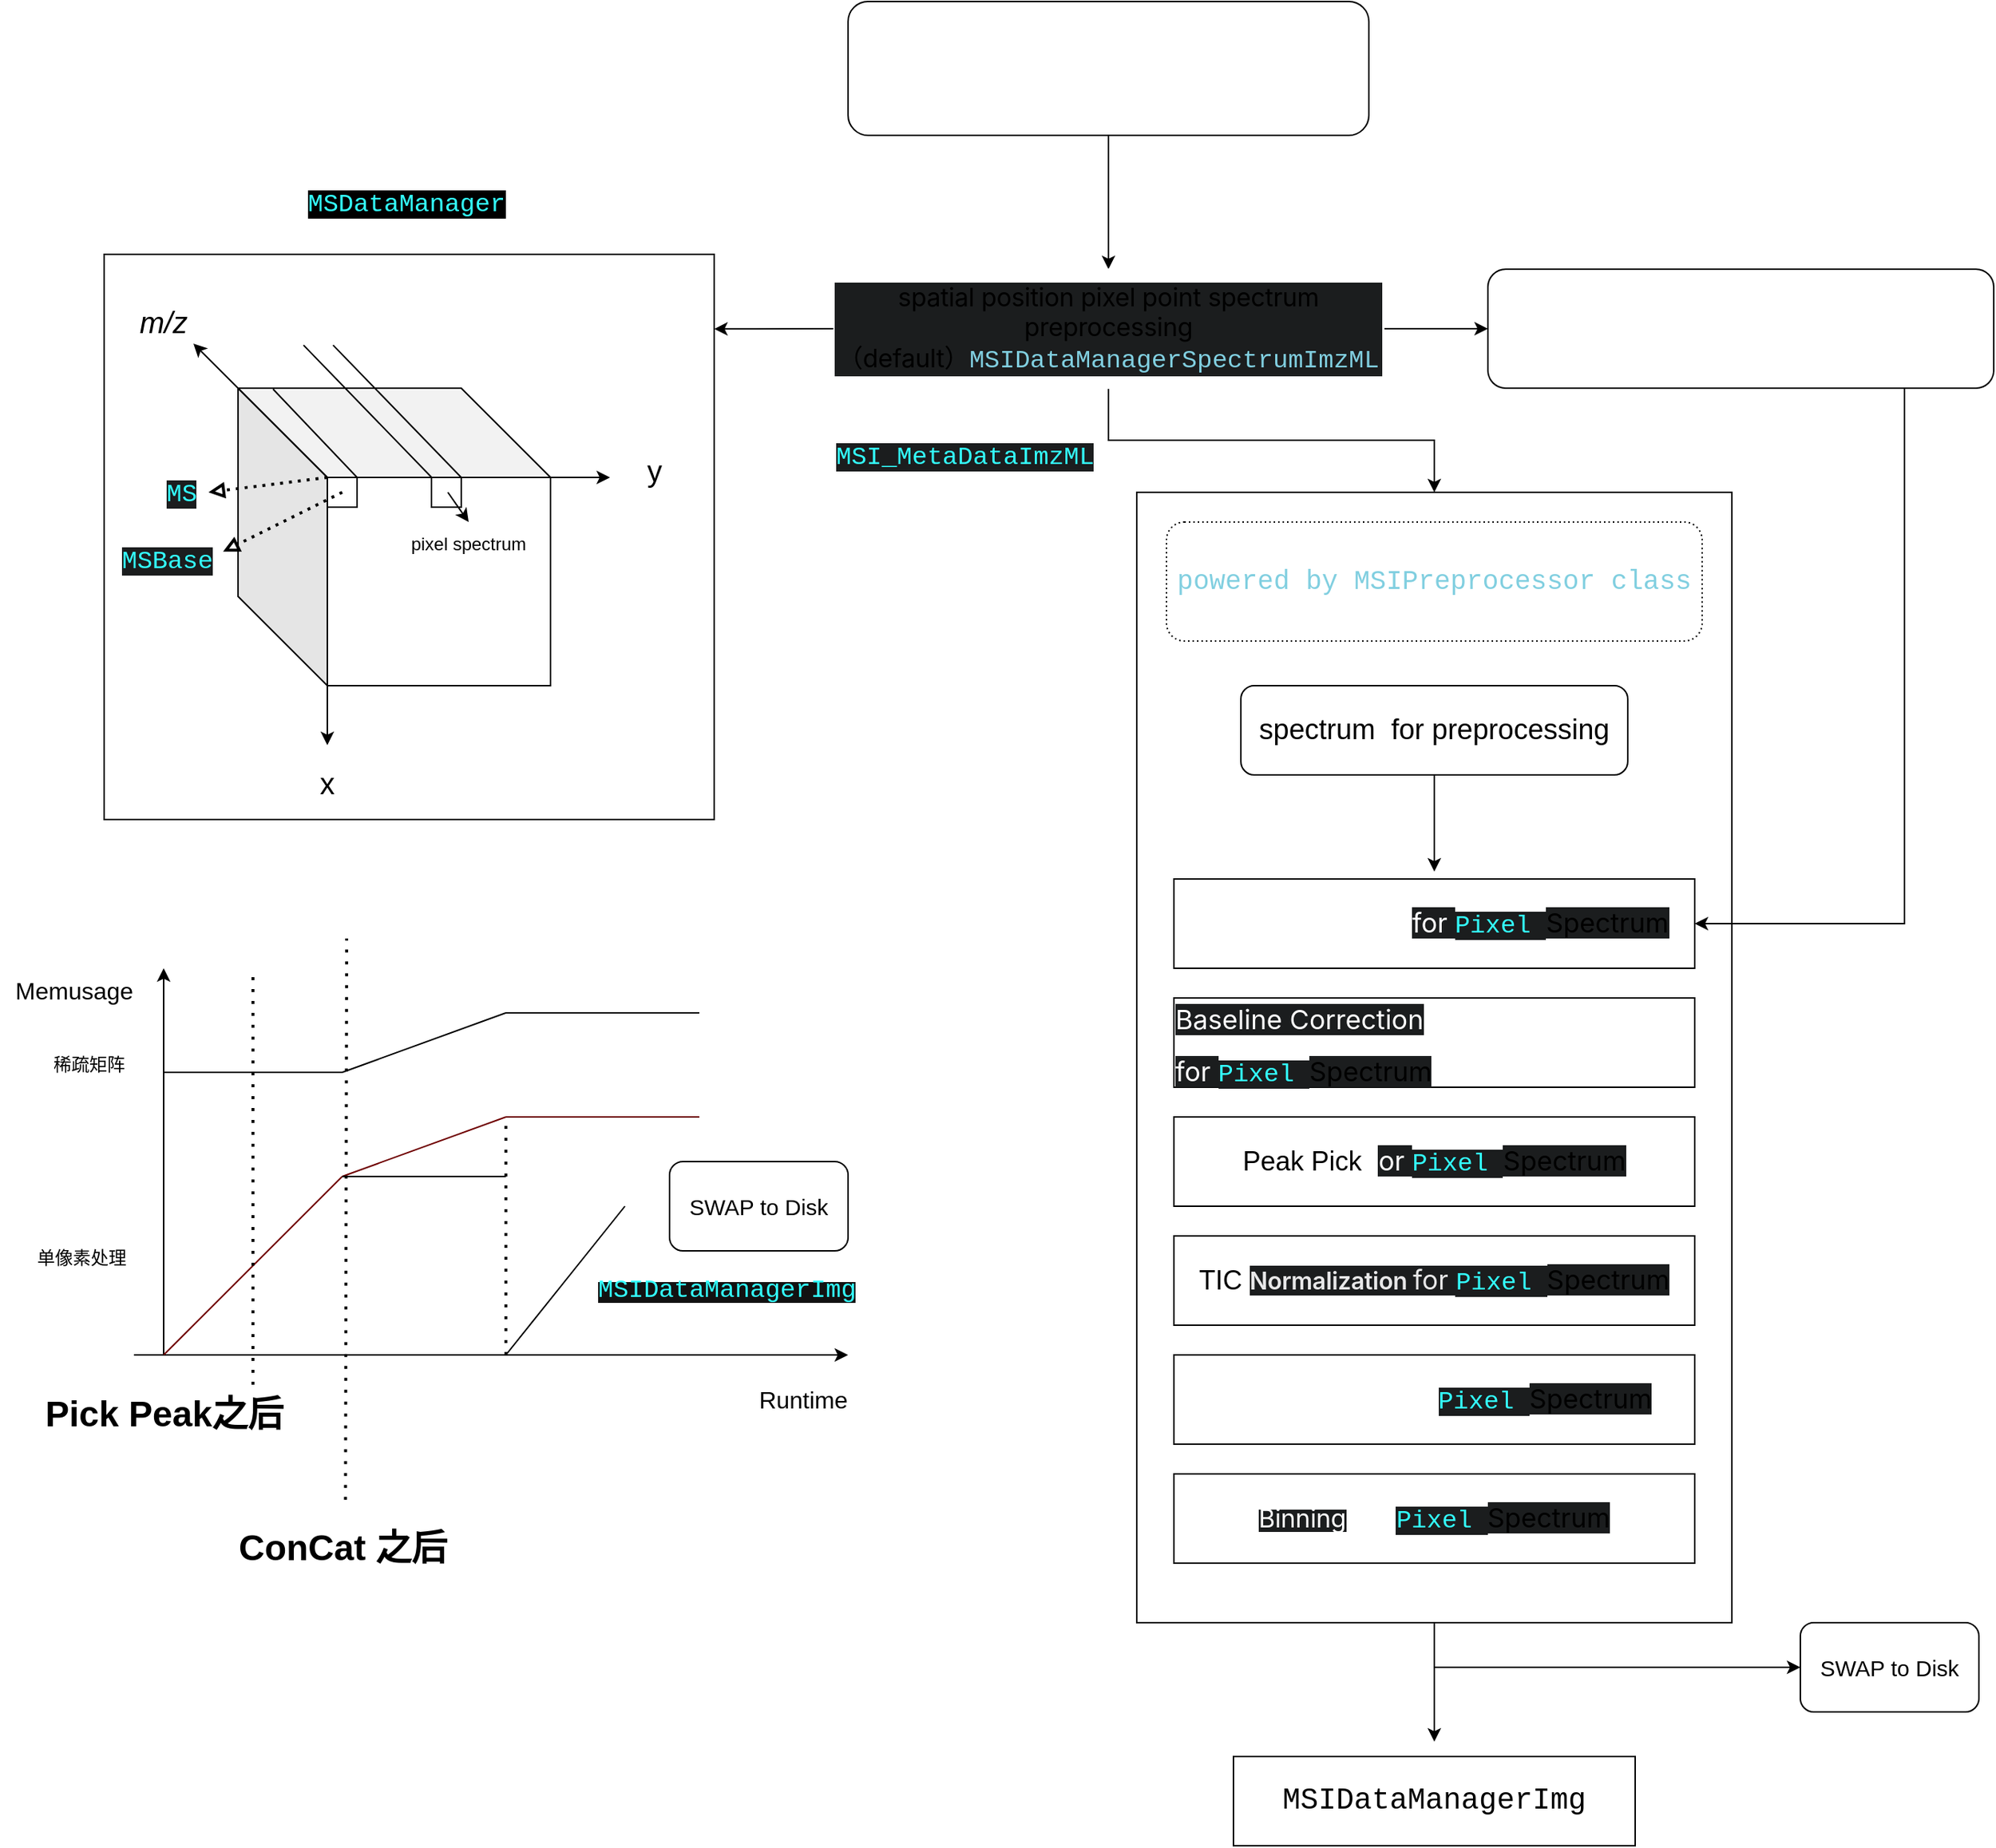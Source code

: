 <mxfile version="28.2.8">
  <diagram name="第 1 页" id="sHIrvJQtrSsZzQWtLTj0">
    <mxGraphModel dx="3508" dy="2211" grid="1" gridSize="10" guides="1" tooltips="1" connect="1" arrows="1" fold="1" page="1" pageScale="1" pageWidth="827" pageHeight="1169" math="0" shadow="0">
      <root>
        <mxCell id="0" />
        <mxCell id="1" parent="0" />
        <mxCell id="HIDx_R4YOLAw4UCby0sK-55" value="" style="rounded=0;whiteSpace=wrap;html=1;" parent="1" vertex="1">
          <mxGeometry x="-1490" y="-960" width="410" height="380" as="geometry" />
        </mxCell>
        <mxCell id="HIDx_R4YOLAw4UCby0sK-22" value="" style="rounded=0;whiteSpace=wrap;html=1;" parent="1" vertex="1">
          <mxGeometry x="-796" y="-800" width="400" height="760" as="geometry" />
        </mxCell>
        <mxCell id="HIDx_R4YOLAw4UCby0sK-14" style="edgeStyle=orthogonalEdgeStyle;rounded=0;orthogonalLoop=1;jettySize=auto;html=1;entryX=0.5;entryY=0;entryDx=0;entryDy=0;exitX=0.5;exitY=1;exitDx=0;exitDy=0;" parent="1" source="eExAzTgGcfr9S0N1mQj2-2" edge="1">
          <mxGeometry relative="1" as="geometry">
            <mxPoint x="-720" y="-1000" as="sourcePoint" />
            <mxPoint x="-815" y="-950" as="targetPoint" />
          </mxGeometry>
        </mxCell>
        <mxCell id="eExAzTgGcfr9S0N1mQj2-2" value="&lt;font style=&quot;&quot;&gt;&lt;span style=&quot;color: light-dark(rgb(255, 255, 255), rgb(255, 255, 255)); font-size: 21px;&quot;&gt;pyimzML load data as&lt;font&gt;&amp;nbsp;&lt;/font&gt;&lt;/span&gt;&lt;span style=&quot;font-family: SFMono-Regular, Menlo, Monaco, Consolas, &amp;quot;Liberation Mono&amp;quot;, &amp;quot;Courier New&amp;quot;, Courier, monospace; text-align: start; background-color: transparent;&quot;&gt;&lt;font style=&quot;font-size: 18px; color: light-dark(rgb(255, 255, 255), rgb(255, 255, 255));&quot;&gt;Parser&lt;/font&gt;&lt;/span&gt;&lt;/font&gt;" style="rounded=1;whiteSpace=wrap;html=1;" parent="1" vertex="1">
          <mxGeometry x="-990" y="-1130" width="350" height="90" as="geometry" />
        </mxCell>
        <mxCell id="HIDx_R4YOLAw4UCby0sK-37" style="edgeStyle=orthogonalEdgeStyle;rounded=0;orthogonalLoop=1;jettySize=auto;html=1;exitX=0.5;exitY=1;exitDx=0;exitDy=0;entryX=0.5;entryY=0;entryDx=0;entryDy=0;" parent="1" source="PtB1DnkLLqIJXw9j-3oQ-1" target="HIDx_R4YOLAw4UCby0sK-22" edge="1">
          <mxGeometry relative="1" as="geometry" />
        </mxCell>
        <mxCell id="HIDx_R4YOLAw4UCby0sK-40" style="edgeStyle=none;rounded=0;orthogonalLoop=1;jettySize=auto;html=1;exitX=1;exitY=0.5;exitDx=0;exitDy=0;entryX=0;entryY=0.5;entryDx=0;entryDy=0;" parent="1" source="PtB1DnkLLqIJXw9j-3oQ-1" target="PtB1DnkLLqIJXw9j-3oQ-2" edge="1">
          <mxGeometry relative="1" as="geometry" />
        </mxCell>
        <mxCell id="PtB1DnkLLqIJXw9j-3oQ-1" value="&lt;span style=&quot;&quot;&gt;&lt;span style=&quot;font-family: -apple-system, &amp;quot;system-ui&amp;quot;, &amp;quot;Segoe UI&amp;quot;, &amp;quot;PingFang SC&amp;quot;, Roboto, Ubuntu, &amp;quot;Helvetica Neue&amp;quot;, Helvetica, Arial, &amp;quot;Hiragino Sans GB&amp;quot;, &amp;quot;Microsoft YaHei UI&amp;quot;, &amp;quot;Microsoft YaHei&amp;quot;, &amp;quot;Source Han Sans CN&amp;quot;, sans-serif; letter-spacing: -0.16px; text-align: start;&quot;&gt;&lt;font style=&quot;font-size: 17px;&quot;&gt;spatial position pixel point spectrum preprocessing&lt;/font&gt;&lt;/span&gt;&lt;/span&gt;&lt;div&gt;&lt;font style=&quot;font-size: 17px;&quot;&gt;&lt;span style=&quot;&quot;&gt;&lt;span style=&quot;font-family: -apple-system, &amp;quot;system-ui&amp;quot;, &amp;quot;Segoe UI&amp;quot;, &amp;quot;PingFang SC&amp;quot;, Roboto, Ubuntu, &amp;quot;Helvetica Neue&amp;quot;, Helvetica, Arial, &amp;quot;Hiragino Sans GB&amp;quot;, &amp;quot;Microsoft YaHei UI&amp;quot;, &amp;quot;Microsoft YaHei&amp;quot;, &amp;quot;Source Han Sans CN&amp;quot;, sans-serif; letter-spacing: -0.16px; text-align: start;&quot;&gt;（default）&lt;/span&gt;&lt;/span&gt;&lt;span style=&quot;font-family: &amp;quot;JetBrains Mono&amp;quot;, Menlo, Monaco, &amp;quot;Courier New&amp;quot;, monospace; white-space: pre; background-color: light-dark(rgb(27, 29, 30), rgb(0, 0, 0));&quot;&gt;&lt;font style=&quot;color: light-dark(rgb(129, 207, 224), rgb(51, 255, 255));&quot;&gt;MSIDataManagerSpectrumImzML&lt;/font&gt;&lt;/span&gt;&lt;/font&gt;&lt;/div&gt;" style="rounded=1;whiteSpace=wrap;html=1;strokeColor=light-dark(#FFFFFF,#FFFFFF);labelBackgroundColor=light-dark(#1B1D1E,#000000);fontColor=light-dark(#000000,#FFFFFF);" parent="1" vertex="1">
          <mxGeometry x="-1000" y="-950" width="370" height="80" as="geometry" />
        </mxCell>
        <mxCell id="HIDx_R4YOLAw4UCby0sK-39" style="edgeStyle=orthogonalEdgeStyle;rounded=0;orthogonalLoop=1;jettySize=auto;html=1;exitX=0.5;exitY=1;exitDx=0;exitDy=0;entryX=1;entryY=0.5;entryDx=0;entryDy=0;" parent="1" source="PtB1DnkLLqIJXw9j-3oQ-2" target="HIDx_R4YOLAw4UCby0sK-26" edge="1">
          <mxGeometry relative="1" as="geometry">
            <mxPoint x="-280" y="-730.0" as="targetPoint" />
            <Array as="points">
              <mxPoint x="-280" y="-870" />
              <mxPoint x="-280" y="-510" />
            </Array>
          </mxGeometry>
        </mxCell>
        <mxCell id="PtB1DnkLLqIJXw9j-3oQ-2" value="&lt;span style=&quot;font-family: -apple-system, &amp;quot;system-ui&amp;quot;, &amp;quot;Segoe UI&amp;quot;, &amp;quot;PingFang SC&amp;quot;, Roboto, Ubuntu, &amp;quot;Helvetica Neue&amp;quot;, Helvetica, Arial, &amp;quot;Hiragino Sans GB&amp;quot;, &amp;quot;Microsoft YaHei UI&amp;quot;, &amp;quot;Microsoft YaHei&amp;quot;, &amp;quot;Source Han Sans CN&amp;quot;, sans-serif; letter-spacing: -0.16px; text-align: start;&quot;&gt;&lt;font style=&quot;font-size: 18px;&quot;&gt;user self-combination preprocessing API&lt;/font&gt;&lt;/span&gt;" style="rounded=1;whiteSpace=wrap;html=1;labelBackgroundColor=default;fontColor=light-dark(#FFFFFF,#FFFFFF);" parent="1" vertex="1">
          <mxGeometry x="-560" y="-950" width="340" height="80" as="geometry" />
        </mxCell>
        <mxCell id="PtB1DnkLLqIJXw9j-3oQ-3" value="&lt;div style=&quot;font-family: &amp;quot;JetBrains Mono&amp;quot;, Menlo, Monaco, &amp;quot;Courier New&amp;quot;, monospace; line-height: 22px; white-space: pre;&quot;&gt;&lt;font style=&quot;font-size: 18px; color: light-dark(rgb(129, 207, 224), rgb(255, 255, 255));&quot;&gt;powered by &lt;/font&gt;&lt;font style=&quot;font-size: 18px; color: light-dark(rgb(129, 207, 224), rgb(51, 255, 255));&quot;&gt;MSIPreprocessor&lt;/font&gt;&lt;font style=&quot;font-size: 18px; color: light-dark(rgb(129, 207, 224), rgb(255, 255, 255));&quot;&gt; class&lt;/font&gt;&lt;/div&gt;" style="rounded=1;whiteSpace=wrap;html=1;fillColor=none;dashed=1;dashPattern=1 2;" parent="1" vertex="1">
          <mxGeometry x="-776" y="-780" width="360" height="80" as="geometry" />
        </mxCell>
        <mxCell id="HIDx_R4YOLAw4UCby0sK-19" style="edgeStyle=orthogonalEdgeStyle;rounded=0;orthogonalLoop=1;jettySize=auto;html=1;exitX=0.5;exitY=1;exitDx=0;exitDy=0;entryX=0.5;entryY=0;entryDx=0;entryDy=0;" parent="1" source="HIDx_R4YOLAw4UCby0sK-15" edge="1">
          <mxGeometry relative="1" as="geometry">
            <mxPoint x="-596" y="-545" as="targetPoint" />
          </mxGeometry>
        </mxCell>
        <mxCell id="HIDx_R4YOLAw4UCby0sK-15" value="&lt;font style=&quot;font-size: 19px;&quot;&gt;spectrum&amp;nbsp; for preprocessing&lt;/font&gt;" style="rounded=1;whiteSpace=wrap;html=1;" parent="1" vertex="1">
          <mxGeometry x="-726" y="-670" width="260" height="60" as="geometry" />
        </mxCell>
        <mxCell id="HIDx_R4YOLAw4UCby0sK-25" value="&lt;font style=&quot;font-size: 18px;&quot;&gt;Peak Pick&amp;nbsp;&lt;/font&gt;&lt;span style=&quot;font-family: -apple-system, &amp;quot;system-ui&amp;quot;, &amp;quot;Segoe UI&amp;quot;, &amp;quot;Noto Sans&amp;quot;, Helvetica, Arial, sans-serif, &amp;quot;Apple Color Emoji&amp;quot;, &amp;quot;Segoe UI Emoji&amp;quot;; font-size: 18px; text-align: start;&quot;&gt;&lt;font style=&quot;&quot;&gt;&lt;font style=&quot;color: light-dark(rgb(255, 255, 255), rgb(255, 255, 255));&quot;&gt;f&lt;/font&gt;&lt;span style=&quot;background-color: light-dark(rgb(27, 29, 30), rgb(0, 0, 0));&quot;&gt;&lt;font style=&quot;color: light-dark(rgb(255, 255, 255), rgb(255, 255, 255));&quot;&gt;or&amp;nbsp;&lt;/font&gt;&lt;/span&gt;&lt;/font&gt;&lt;/span&gt;&lt;span style=&quot;font-family: &amp;quot;JetBrains Mono&amp;quot;, Menlo, Monaco, &amp;quot;Courier New&amp;quot;, monospace; font-size: 17px; white-space: pre; background-color: light-dark(rgb(27, 29, 30), rgb(0, 0, 0)); color: rgb(51, 255, 255);&quot;&gt;&lt;font style=&quot;color: light-dark(rgb(51, 255, 255), rgb(51, 255, 255));&quot;&gt;Pixel&lt;/font&gt;&lt;/span&gt;&lt;span style=&quot;color: rgb(51, 255, 255); font-family: &amp;quot;JetBrains Mono&amp;quot;, Menlo, Monaco, &amp;quot;Courier New&amp;quot;, monospace; font-size: 17px; white-space: pre; background-color: light-dark(rgb(27, 29, 30), rgb(0, 0, 0));&quot;&gt; &lt;/span&gt;&lt;span style=&quot;color: light-dark(rgb(0, 0, 0), rgb(51, 255, 255)); background-color: light-dark(rgb(27, 29, 30), rgb(0, 0, 0)); font-size: 18px; font-family: -apple-system, &amp;quot;system-ui&amp;quot;, &amp;quot;Segoe UI&amp;quot;, &amp;quot;Noto Sans&amp;quot;, Helvetica, Arial, sans-serif, &amp;quot;Apple Color Emoji&amp;quot;, &amp;quot;Segoe UI Emoji&amp;quot;; text-align: start;&quot;&gt;Spectrum&lt;/span&gt;" style="rounded=0;whiteSpace=wrap;html=1;" parent="1" vertex="1">
          <mxGeometry x="-771" y="-380" width="350" height="60" as="geometry" />
        </mxCell>
        <mxCell id="HIDx_R4YOLAw4UCby0sK-26" value="&lt;a style=&quot;scrollbar-color: rgb(69, 74, 77) rgb(32, 35, 36); box-sizing: border-box; background-color: rgba(24, 26, 27, 0); text-decoration-line: none; font-family: -apple-system, &amp;quot;system-ui&amp;quot;, &amp;quot;Segoe UI&amp;quot;, &amp;quot;Noto Sans&amp;quot;, Helvetica, Arial, sans-serif, &amp;quot;Apple Color Emoji&amp;quot;, &amp;quot;Segoe UI Emoji&amp;quot;; text-align: start;&quot; href=&quot;https://github.com/NeoNexusX/MassFlow/issues/6&quot; class=&quot;IssuePullRequestTitle-module__ListItemTitle_1--FWLq8&quot; data-testid=&quot;issue-pr-title-link&quot; data-hovercard-url=&quot;/NeoNexusX/MassFlow/issues/6/hovercard&quot; tabindex=&quot;-1&quot; aria-keyshortcuts=&quot;Alt+ArrowUp&quot;&gt;&lt;font style=&quot;color: light-dark(rgb(255, 255, 255), rgb(255, 255, 255)); font-size: 18px;&quot;&gt;Noise Reduction&lt;/font&gt;&lt;/a&gt;&amp;nbsp;&lt;span style=&quot;color: light-dark(rgb(255, 255, 255), rgb(255, 255, 255)); background-color: light-dark(rgb(27, 29, 30), rgb(0, 0, 0)); font-size: 18px; font-family: -apple-system, &amp;quot;system-ui&amp;quot;, &amp;quot;Segoe UI&amp;quot;, &amp;quot;Noto Sans&amp;quot;, Helvetica, Arial, sans-serif, &amp;quot;Apple Color Emoji&amp;quot;, &amp;quot;Segoe UI Emoji&amp;quot;; text-align: start;&quot;&gt;for&amp;nbsp;&lt;/span&gt;&lt;font style=&quot;&quot;&gt;&lt;span style=&quot;font-family: &amp;quot;JetBrains Mono&amp;quot;, Menlo, Monaco, &amp;quot;Courier New&amp;quot;, monospace; font-size: 17px; white-space: pre; background-color: light-dark(rgb(27, 29, 30), rgb(0, 0, 0)); color: rgb(51, 255, 255);&quot;&gt;&lt;font style=&quot;color: light-dark(rgb(51, 255, 255), rgb(51, 255, 255));&quot;&gt;Pixel&lt;/font&gt;&lt;/span&gt;&lt;span style=&quot;color: rgb(51, 255, 255); font-family: &amp;quot;JetBrains Mono&amp;quot;, Menlo, Monaco, &amp;quot;Courier New&amp;quot;, monospace; font-size: 17px; white-space: pre; background-color: light-dark(rgb(27, 29, 30), rgb(0, 0, 0));&quot;&gt; &lt;/span&gt;&lt;span style=&quot;color: light-dark(rgb(0, 0, 0), rgb(51, 255, 255)); background-color: light-dark(rgb(27, 29, 30), rgb(0, 0, 0)); font-size: 18px; font-family: -apple-system, &amp;quot;system-ui&amp;quot;, &amp;quot;Segoe UI&amp;quot;, &amp;quot;Noto Sans&amp;quot;, Helvetica, Arial, sans-serif, &amp;quot;Apple Color Emoji&amp;quot;, &amp;quot;Segoe UI Emoji&amp;quot;; text-align: start;&quot;&gt;Spectrum&lt;/span&gt;&lt;/font&gt;" style="rounded=0;whiteSpace=wrap;html=1;" parent="1" vertex="1">
          <mxGeometry x="-771" y="-540" width="350" height="60" as="geometry" />
        </mxCell>
        <mxCell id="HIDx_R4YOLAw4UCby0sK-27" value="&lt;h1 style=&quot;scrollbar-color: rgb(69, 74, 77) rgb(32, 35, 36); box-sizing: border-box; margin: 0px 8px 0px 0px; font-weight: 400; order: 1; line-height: 1.429; font-family: -apple-system, &amp;quot;system-ui&amp;quot;, &amp;quot;Segoe UI&amp;quot;, &amp;quot;Noto Sans&amp;quot;, Helvetica, Arial, sans-serif, &amp;quot;Apple Color Emoji&amp;quot;, &amp;quot;Segoe UI Emoji&amp;quot;; text-align: start;&quot; class=&quot;prc-PageHeader-Title-LKOsd Box-sc-62in7e-0 hnkMZv HeaderViewer-module__PageHeader_Title--n_x9h prc-Heading-Heading-6CmGO&quot; data-component=&quot;PH_Title&quot; data-hidden=&quot;false&quot; tabindex=&quot;-1&quot;&gt;&lt;bdi style=&quot;scrollbar-color: rgb(69, 74, 77) rgb(32, 35, 36); box-sizing: border-box; display: inline; word-break: break-word;&quot; class=&quot;Box-sc-62in7e-0 markdown-title HeaderViewer-module__VerifiedHTMLBox--_DgIv&quot; data-testid=&quot;issue-title&quot;&gt;&lt;font style=&quot;background-color: light-dark(rgb(27, 29, 30), rgb(0, 0, 0)); color: light-dark(rgb(255, 255, 255), rgb(255, 255, 255)); font-size: 18px;&quot;&gt;Baseline C&lt;/font&gt;&lt;/bdi&gt;&lt;span style=&quot;background-color: light-dark(rgb(27, 29, 30), rgb(0, 0, 0)); color: light-dark(rgb(255, 255, 255), rgb(255, 255, 255)); font-size: 18px;&quot;&gt;orrection for&amp;nbsp;&lt;/span&gt;&lt;span style=&quot;text-align: center; font-family: &amp;quot;JetBrains Mono&amp;quot;, Menlo, Monaco, &amp;quot;Courier New&amp;quot;, monospace; font-size: 17px; white-space: pre; background-color: light-dark(rgb(27, 29, 30), rgb(0, 0, 0)); color: rgb(51, 255, 255);&quot;&gt;&lt;font style=&quot;color: light-dark(rgb(51, 255, 255), rgb(51, 255, 255));&quot;&gt;Pixel&lt;/font&gt;&lt;/span&gt;&lt;span style=&quot;text-align: center; color: rgb(51, 255, 255); font-family: &amp;quot;JetBrains Mono&amp;quot;, Menlo, Monaco, &amp;quot;Courier New&amp;quot;, monospace; font-size: 17px; white-space: pre; background-color: light-dark(rgb(27, 29, 30), rgb(0, 0, 0));&quot;&gt; &lt;/span&gt;&lt;span style=&quot;color: light-dark(rgb(0, 0, 0), rgb(51, 255, 255)); background-color: light-dark(rgb(27, 29, 30), rgb(0, 0, 0)); font-size: 18px;&quot;&gt;Spectrum&lt;/span&gt;&lt;/h1&gt;" style="rounded=0;whiteSpace=wrap;html=1;" parent="1" vertex="1">
          <mxGeometry x="-771" y="-460" width="350" height="60" as="geometry" />
        </mxCell>
        <mxCell id="HIDx_R4YOLAw4UCby0sK-28" value="&lt;span style=&quot;background-color: light-dark(#ffffff, var(--ge-dark-color, #121212));&quot;&gt;&lt;font style=&quot;color: light-dark(rgb(255, 255, 255), rgb(255, 255, 255));&quot;&gt;&lt;font style=&quot;font-size: 18px;&quot;&gt;Peak Aligment&lt;font style=&quot;&quot;&gt;&amp;nbsp;&lt;/font&gt;&lt;/font&gt;&lt;font style=&quot;&quot;&gt;&lt;span style=&quot;text-align: left; font-family: -apple-system, &amp;quot;system-ui&amp;quot;, &amp;quot;Segoe UI&amp;quot;, &amp;quot;Noto Sans&amp;quot;, Helvetica, Arial, sans-serif, &amp;quot;Apple Color Emoji&amp;quot;, &amp;quot;Segoe UI Emoji&amp;quot;; font-size: 18px;&quot;&gt;for&amp;nbsp;&lt;/span&gt;&lt;/font&gt;&lt;/font&gt;&lt;/span&gt;&lt;span style=&quot;font-family: &amp;quot;JetBrains Mono&amp;quot;, Menlo, Monaco, &amp;quot;Courier New&amp;quot;, monospace; font-size: 17px; white-space: pre; background-color: light-dark(rgb(27, 29, 30), rgb(0, 0, 0)); color: rgb(51, 255, 255);&quot;&gt;&lt;font style=&quot;color: light-dark(rgb(51, 255, 255), rgb(51, 255, 255));&quot;&gt;Pixel&lt;/font&gt;&lt;/span&gt;&lt;span style=&quot;color: rgb(51, 255, 255); font-family: &amp;quot;JetBrains Mono&amp;quot;, Menlo, Monaco, &amp;quot;Courier New&amp;quot;, monospace; font-size: 17px; white-space: pre; background-color: light-dark(rgb(27, 29, 30), rgb(0, 0, 0));&quot;&gt; &lt;/span&gt;&lt;span style=&quot;color: light-dark(rgb(0, 0, 0), rgb(51, 255, 255)); background-color: light-dark(rgb(27, 29, 30), rgb(0, 0, 0)); font-size: 18px; font-family: -apple-system, &amp;quot;system-ui&amp;quot;, &amp;quot;Segoe UI&amp;quot;, &amp;quot;Noto Sans&amp;quot;, Helvetica, Arial, sans-serif, &amp;quot;Apple Color Emoji&amp;quot;, &amp;quot;Segoe UI Emoji&amp;quot;; text-align: start;&quot;&gt;Spectrum&lt;/span&gt;" style="rounded=0;whiteSpace=wrap;html=1;" parent="1" vertex="1">
          <mxGeometry x="-771" y="-220" width="350" height="60" as="geometry" />
        </mxCell>
        <mxCell id="HIDx_R4YOLAw4UCby0sK-29" value="&lt;font style=&quot;font-size: 18px;&quot;&gt;TIC&amp;nbsp;&lt;/font&gt;&lt;span style=&quot;border: 0px; font-variant-numeric: inherit; font-variant-east-asian: inherit; font-variant-alternates: inherit; font-variant-position: inherit; font-variant-emoji: inherit; font-weight: 600; font-stretch: inherit; font-size: 16px; line-height: inherit; font-family: -apple-system, &amp;quot;system-ui&amp;quot;, &amp;quot;Segoe UI&amp;quot;, &amp;quot;PingFang SC&amp;quot;, Roboto, Ubuntu, &amp;quot;Helvetica Neue&amp;quot;, Helvetica, Arial, &amp;quot;Hiragino Sans GB&amp;quot;, &amp;quot;Microsoft YaHei UI&amp;quot;, &amp;quot;Microsoft YaHei&amp;quot;, &amp;quot;Source Han Sans CN&amp;quot;, sans-serif; font-optical-sizing: inherit; font-size-adjust: inherit; font-kerning: inherit; font-feature-settings: inherit; font-variation-settings: inherit; margin: 0px; padding: 0px; vertical-align: baseline; letter-spacing: -0.16px; text-align: left; background-color: light-dark(rgb(27, 29, 30), rgb(0, 0, 0));&quot;&gt;&lt;font style=&quot;color: light-dark(rgba(255, 255, 255, 0.9), rgb(255, 255, 255));&quot;&gt;Normalization&amp;nbsp;&lt;span style=&quot;font-family: -apple-system, &amp;quot;system-ui&amp;quot;, &amp;quot;Segoe UI&amp;quot;, &amp;quot;Noto Sans&amp;quot;, Helvetica, Arial, sans-serif, &amp;quot;Apple Color Emoji&amp;quot;, &amp;quot;Segoe UI Emoji&amp;quot;; font-size: 18px; font-weight: 400; letter-spacing: normal;&quot;&gt;for&amp;nbsp;&lt;/span&gt;&lt;span style=&quot;font-weight: 400; letter-spacing: normal; text-align: center; font-family: &amp;quot;JetBrains Mono&amp;quot;, Menlo, Monaco, &amp;quot;Courier New&amp;quot;, monospace; font-size: 17px; white-space: pre; background-color: light-dark(rgb(27, 29, 30), rgb(0, 0, 0)); color: rgb(51, 255, 255);&quot;&gt;&lt;font style=&quot;color: light-dark(rgb(51, 255, 255), rgb(51, 255, 255));&quot;&gt;Pixel&lt;/font&gt;&lt;/span&gt;&lt;span style=&quot;font-weight: 400; letter-spacing: normal; text-align: center; color: rgb(51, 255, 255); font-family: &amp;quot;JetBrains Mono&amp;quot;, Menlo, Monaco, &amp;quot;Courier New&amp;quot;, monospace; font-size: 17px; white-space: pre; background-color: light-dark(rgb(27, 29, 30), rgb(0, 0, 0));&quot;&gt; &lt;/span&gt;&lt;span style=&quot;font-weight: 400; letter-spacing: normal; color: light-dark(rgb(0, 0, 0), rgb(51, 255, 255)); background-color: light-dark(rgb(27, 29, 30), rgb(0, 0, 0)); font-size: 18px; font-family: -apple-system, &amp;quot;system-ui&amp;quot;, &amp;quot;Segoe UI&amp;quot;, &amp;quot;Noto Sans&amp;quot;, Helvetica, Arial, sans-serif, &amp;quot;Apple Color Emoji&amp;quot;, &amp;quot;Segoe UI Emoji&amp;quot;;&quot;&gt;Spectrum&lt;/span&gt;​&lt;/font&gt;&lt;/span&gt;" style="rounded=0;whiteSpace=wrap;html=1;" parent="1" vertex="1">
          <mxGeometry x="-771" y="-300" width="350" height="60" as="geometry" />
        </mxCell>
        <mxCell id="HIDx_R4YOLAw4UCby0sK-32" value="&lt;span style=&quot;color: rgba(255, 255, 255, 0.9); font-family: -apple-system, &amp;quot;system-ui&amp;quot;, &amp;quot;Segoe UI&amp;quot;, &amp;quot;PingFang SC&amp;quot;, Roboto, Ubuntu, &amp;quot;Helvetica Neue&amp;quot;, Helvetica, Arial, &amp;quot;Hiragino Sans GB&amp;quot;, &amp;quot;Microsoft YaHei UI&amp;quot;, &amp;quot;Microsoft YaHei&amp;quot;, &amp;quot;Source Han Sans CN&amp;quot;, sans-serif; font-size: 16px; letter-spacing: -0.16px; text-align: start; background-color: rgb(29, 29, 29); float: none; display: inline !important;&quot;&gt;​&lt;/span&gt;&lt;span style=&quot;border: 0px; font-variant-numeric: inherit; font-variant-east-asian: inherit; font-variant-alternates: inherit; font-variant-position: inherit; font-variant-emoji: inherit; font-weight: 600; font-stretch: inherit; font-size: 16px; line-height: inherit; font-family: -apple-system, &amp;quot;system-ui&amp;quot;, &amp;quot;Segoe UI&amp;quot;, &amp;quot;PingFang SC&amp;quot;, Roboto, Ubuntu, &amp;quot;Helvetica Neue&amp;quot;, Helvetica, Arial, &amp;quot;Hiragino Sans GB&amp;quot;, &amp;quot;Microsoft YaHei UI&amp;quot;, &amp;quot;Microsoft YaHei&amp;quot;, &amp;quot;Source Han Sans CN&amp;quot;, sans-serif; font-optical-sizing: inherit; font-size-adjust: inherit; font-kerning: inherit; font-feature-settings: inherit; font-variation-settings: inherit; margin: 0px; padding: 0px; vertical-align: baseline; color: rgba(255, 255, 255, 0.9); letter-spacing: -0.16px; text-align: start; background-color: rgb(29, 29, 29);&quot;&gt;​&lt;/span&gt;&lt;font style=&quot;&quot;&gt;&lt;span style=&quot;border: 0px; font-variant-numeric: inherit; font-variant-east-asian: inherit; font-variant-alternates: inherit; font-variant-position: inherit; font-variant-emoji: inherit; font-stretch: inherit; line-height: inherit; font-family: -apple-system, &amp;quot;system-ui&amp;quot;, &amp;quot;Segoe UI&amp;quot;, &amp;quot;PingFang SC&amp;quot;, Roboto, Ubuntu, &amp;quot;Helvetica Neue&amp;quot;, Helvetica, Arial, &amp;quot;Hiragino Sans GB&amp;quot;, &amp;quot;Microsoft YaHei UI&amp;quot;, &amp;quot;Microsoft YaHei&amp;quot;, &amp;quot;Source Han Sans CN&amp;quot;, sans-serif; font-optical-sizing: inherit; font-size-adjust: inherit; font-kerning: inherit; font-feature-settings: inherit; font-variation-settings: inherit; margin: 0px; padding: 0px; vertical-align: baseline; letter-spacing: -0.16px; text-align: start; background-color: light-dark(rgb(27, 29, 30), rgb(0, 0, 0));&quot;&gt;&lt;font style=&quot;font-size: 17px; color: light-dark(rgb(255, 255, 255), rgb(255, 255, 255));&quot;&gt;Binning&lt;/font&gt;&lt;/span&gt;&lt;span style=&quot;background-color: rgb(29, 29, 29); color: rgba(255, 255, 255, 0.9); border: 0px; font-variant-numeric: inherit; font-variant-east-asian: inherit; font-variant-alternates: inherit; font-variant-position: inherit; font-variant-emoji: inherit; font-weight: 600; font-stretch: inherit; font-size: 16px; line-height: inherit; font-family: -apple-system, &amp;quot;system-ui&amp;quot;, &amp;quot;Segoe UI&amp;quot;, &amp;quot;PingFang SC&amp;quot;, Roboto, Ubuntu, &amp;quot;Helvetica Neue&amp;quot;, Helvetica, Arial, &amp;quot;Hiragino Sans GB&amp;quot;, &amp;quot;Microsoft YaHei UI&amp;quot;, &amp;quot;Microsoft YaHei&amp;quot;, &amp;quot;Source Han Sans CN&amp;quot;, sans-serif; font-optical-sizing: inherit; font-size-adjust: inherit; font-kerning: inherit; font-feature-settings: inherit; font-variation-settings: inherit; margin: 0px; padding: 0px; vertical-align: baseline; letter-spacing: -0.16px; text-align: start;&quot;&gt;​&lt;/span&gt;&lt;span style=&quot;background-color: rgb(29, 29, 29); color: rgba(255, 255, 255, 0.9); font-family: -apple-system, &amp;quot;system-ui&amp;quot;, &amp;quot;Segoe UI&amp;quot;, &amp;quot;PingFang SC&amp;quot;, Roboto, Ubuntu, &amp;quot;Helvetica Neue&amp;quot;, Helvetica, Arial, &amp;quot;Hiragino Sans GB&amp;quot;, &amp;quot;Microsoft YaHei UI&amp;quot;, &amp;quot;Microsoft YaHei&amp;quot;, &amp;quot;Source Han Sans CN&amp;quot;, sans-serif; font-size: 16px; letter-spacing: -0.16px; text-align: start; float: none; display: inline !important;&quot;&gt;​&lt;/span&gt;&lt;/font&gt;&lt;span style=&quot;background-color: light-dark(#ffffff, var(--ge-dark-color, #121212));&quot;&gt;&lt;font style=&quot;color: light-dark(rgb(255, 255, 255), rgb(255, 255, 255));&quot;&gt;&lt;font style=&quot;font-size: 18px;&quot;&gt;&lt;font style=&quot;&quot;&gt;&amp;nbsp;&lt;/font&gt;&lt;/font&gt;&lt;font style=&quot;&quot;&gt;&lt;span style=&quot;text-align: left; font-family: -apple-system, &amp;quot;system-ui&amp;quot;, &amp;quot;Segoe UI&amp;quot;, &amp;quot;Noto Sans&amp;quot;, Helvetica, Arial, sans-serif, &amp;quot;Apple Color Emoji&amp;quot;, &amp;quot;Segoe UI Emoji&amp;quot;; font-size: 18px;&quot;&gt;for&amp;nbsp;&lt;/span&gt;&lt;/font&gt;&lt;/font&gt;&lt;/span&gt;&lt;span style=&quot;font-family: &amp;quot;JetBrains Mono&amp;quot;, Menlo, Monaco, &amp;quot;Courier New&amp;quot;, monospace; font-size: 17px; white-space: pre; background-color: light-dark(rgb(27, 29, 30), rgb(0, 0, 0)); color: rgb(51, 255, 255);&quot;&gt;&lt;font style=&quot;color: light-dark(rgb(51, 255, 255), rgb(51, 255, 255));&quot;&gt;Pixel&lt;/font&gt;&lt;/span&gt;&lt;span style=&quot;color: rgb(51, 255, 255); font-family: &amp;quot;JetBrains Mono&amp;quot;, Menlo, Monaco, &amp;quot;Courier New&amp;quot;, monospace; font-size: 17px; white-space: pre; background-color: light-dark(rgb(27, 29, 30), rgb(0, 0, 0));&quot;&gt; &lt;/span&gt;&lt;span style=&quot;color: light-dark(rgb(0, 0, 0), rgb(51, 255, 255)); background-color: light-dark(rgb(27, 29, 30), rgb(0, 0, 0)); font-size: 18px; font-family: -apple-system, &amp;quot;system-ui&amp;quot;, &amp;quot;Segoe UI&amp;quot;, &amp;quot;Noto Sans&amp;quot;, Helvetica, Arial, sans-serif, &amp;quot;Apple Color Emoji&amp;quot;, &amp;quot;Segoe UI Emoji&amp;quot;; text-align: start;&quot;&gt;Spectrum&lt;/span&gt;" style="rounded=0;whiteSpace=wrap;html=1;" parent="1" vertex="1">
          <mxGeometry x="-771" y="-140" width="350" height="60" as="geometry" />
        </mxCell>
        <mxCell id="HIDx_R4YOLAw4UCby0sK-34" style="edgeStyle=orthogonalEdgeStyle;rounded=0;orthogonalLoop=1;jettySize=auto;html=1;" parent="1" edge="1">
          <mxGeometry relative="1" as="geometry">
            <mxPoint x="-596" y="-40" as="sourcePoint" />
            <mxPoint x="-596" y="40" as="targetPoint" />
          </mxGeometry>
        </mxCell>
        <mxCell id="HIDx_R4YOLAw4UCby0sK-35" value="&lt;div style=&quot;font-family: &amp;quot;JetBrains Mono&amp;quot;, Menlo, Monaco, &amp;quot;Courier New&amp;quot;, monospace; font-weight: normal; line-height: 22px; white-space: pre;&quot;&gt;&lt;div style=&quot;&quot;&gt;&lt;span style=&quot;font-size: 20px;&quot;&gt;MSIDataManagerImg&lt;/span&gt;&lt;/div&gt;&lt;/div&gt;" style="text;whiteSpace=wrap;html=1;fillColor=default;align=center;fontColor=light-dark(#000000,#33FFFF);labelBackgroundColor=default;strokeColor=default;verticalAlign=middle;" parent="1" vertex="1">
          <mxGeometry x="-731" y="50" width="270" height="60" as="geometry" />
        </mxCell>
        <mxCell id="HIDx_R4YOLAw4UCby0sK-41" value="" style="shape=cube;whiteSpace=wrap;html=1;boundedLbl=1;backgroundOutline=1;darkOpacity=0.05;darkOpacity2=0.1;size=60;" parent="1" vertex="1">
          <mxGeometry x="-1400" y="-870" width="210" height="200" as="geometry" />
        </mxCell>
        <mxCell id="HIDx_R4YOLAw4UCby0sK-42" value="" style="endArrow=classic;html=1;rounded=0;strokeColor=light-dark(#000000,#33FFFF);" parent="1" edge="1">
          <mxGeometry width="50" height="50" relative="1" as="geometry">
            <mxPoint x="-1340" y="-810" as="sourcePoint" />
            <mxPoint x="-1150" y="-810" as="targetPoint" />
          </mxGeometry>
        </mxCell>
        <mxCell id="HIDx_R4YOLAw4UCby0sK-43" value="" style="endArrow=classic;html=1;rounded=0;strokeColor=light-dark(#000000,#33FFFF);" parent="1" edge="1">
          <mxGeometry width="50" height="50" relative="1" as="geometry">
            <mxPoint x="-1340" y="-810" as="sourcePoint" />
            <mxPoint x="-1340" y="-630" as="targetPoint" />
          </mxGeometry>
        </mxCell>
        <mxCell id="HIDx_R4YOLAw4UCby0sK-44" value="" style="endArrow=classic;html=1;rounded=0;strokeColor=light-dark(#000000,#33FFFF);" parent="1" edge="1">
          <mxGeometry width="50" height="50" relative="1" as="geometry">
            <mxPoint x="-1340" y="-810" as="sourcePoint" />
            <mxPoint x="-1430" y="-900" as="targetPoint" />
          </mxGeometry>
        </mxCell>
        <mxCell id="HIDx_R4YOLAw4UCby0sK-45" value="&lt;font style=&quot;font-size: 20px;&quot;&gt;x&lt;/font&gt;" style="text;html=1;whiteSpace=wrap;strokeColor=none;fillColor=none;align=center;verticalAlign=middle;rounded=0;" parent="1" vertex="1">
          <mxGeometry x="-1370" y="-620" width="60" height="30" as="geometry" />
        </mxCell>
        <mxCell id="HIDx_R4YOLAw4UCby0sK-46" value="&lt;font style=&quot;font-size: 20px;&quot;&gt;y&lt;/font&gt;" style="text;html=1;whiteSpace=wrap;strokeColor=none;fillColor=none;align=center;verticalAlign=middle;rounded=0;" parent="1" vertex="1">
          <mxGeometry x="-1150" y="-830" width="60" height="30" as="geometry" />
        </mxCell>
        <mxCell id="HIDx_R4YOLAw4UCby0sK-47" value="&lt;font style=&quot;font-size: 20px;&quot;&gt;&lt;i&gt;m/z&lt;/i&gt;&lt;/font&gt;" style="text;html=1;whiteSpace=wrap;strokeColor=none;fillColor=none;align=center;verticalAlign=middle;rounded=0;" parent="1" vertex="1">
          <mxGeometry x="-1480" y="-930" width="60" height="30" as="geometry" />
        </mxCell>
        <mxCell id="HIDx_R4YOLAw4UCby0sK-48" value="&lt;span style=&quot;font-family: &amp;quot;JetBrains Mono&amp;quot;, Menlo, Monaco, &amp;quot;Courier New&amp;quot;, monospace; font-size: 17px; font-style: normal; font-variant-ligatures: normal; font-variant-caps: normal; font-weight: 400; letter-spacing: normal; orphans: 2; text-align: center; text-indent: 0px; text-transform: none; widows: 2; word-spacing: 0px; -webkit-text-stroke-width: 0px; white-space: pre; text-decoration-thickness: initial; text-decoration-style: initial; text-decoration-color: initial; float: none; background-color: light-dark(rgb(27, 29, 30), rgb(0, 0, 0)); display: inline !important;&quot;&gt;&lt;font style=&quot;color: light-dark(rgb(51, 255, 255), rgb(51, 255, 255));&quot;&gt;MSBase&lt;/font&gt;&lt;/span&gt;" style="text;whiteSpace=wrap;html=1;" parent="1" vertex="1">
          <mxGeometry x="-1480" y="-770" width="60" height="40" as="geometry" />
        </mxCell>
        <mxCell id="HIDx_R4YOLAw4UCby0sK-50" value="&lt;span style=&quot;font-family: &amp;quot;JetBrains Mono&amp;quot;, Menlo, Monaco, &amp;quot;Courier New&amp;quot;, monospace; font-size: 17px; font-style: normal; font-variant-ligatures: normal; font-variant-caps: normal; font-weight: 400; letter-spacing: normal; orphans: 2; text-align: center; text-indent: 0px; text-transform: none; widows: 2; word-spacing: 0px; -webkit-text-stroke-width: 0px; white-space: pre; text-decoration-thickness: initial; text-decoration-style: initial; text-decoration-color: initial; float: none; background-color: light-dark(rgb(27, 29, 30), rgb(0, 0, 0)); display: inline !important;&quot;&gt;&lt;font style=&quot;color: light-dark(rgb(51, 255, 255), rgb(51, 255, 255));&quot;&gt;MSI_MetaDataImzML&lt;/font&gt;&lt;/span&gt;" style="text;whiteSpace=wrap;html=1;" parent="1" vertex="1">
          <mxGeometry x="-1000" y="-840" width="180" height="40" as="geometry" />
        </mxCell>
        <mxCell id="HIDx_R4YOLAw4UCby0sK-51" value="" style="rounded=0;whiteSpace=wrap;html=1;" parent="1" vertex="1">
          <mxGeometry x="-1340" y="-810" width="20" height="20" as="geometry" />
        </mxCell>
        <mxCell id="HIDx_R4YOLAw4UCby0sK-56" value="" style="endArrow=classic;html=1;rounded=0;exitX=0;exitY=0.5;exitDx=0;exitDy=0;entryX=1;entryY=0.132;entryDx=0;entryDy=0;entryPerimeter=0;" parent="1" source="PtB1DnkLLqIJXw9j-3oQ-1" target="HIDx_R4YOLAw4UCby0sK-55" edge="1">
          <mxGeometry width="50" height="50" relative="1" as="geometry">
            <mxPoint x="-1030" y="-750" as="sourcePoint" />
            <mxPoint x="-980" y="-800" as="targetPoint" />
          </mxGeometry>
        </mxCell>
        <mxCell id="HIDx_R4YOLAw4UCby0sK-59" value="" style="endArrow=none;html=1;rounded=0;exitX=1;exitY=0;exitDx=0;exitDy=0;entryX=0.112;entryY=0.003;entryDx=0;entryDy=0;entryPerimeter=0;" parent="1" source="HIDx_R4YOLAw4UCby0sK-51" target="HIDx_R4YOLAw4UCby0sK-41" edge="1">
          <mxGeometry width="50" height="50" relative="1" as="geometry">
            <mxPoint x="-1130" y="-920" as="sourcePoint" />
            <mxPoint x="-1390" y="-1070" as="targetPoint" />
          </mxGeometry>
        </mxCell>
        <mxCell id="HIDx_R4YOLAw4UCby0sK-60" value="" style="endArrow=none;html=1;rounded=0;exitX=1;exitY=0;exitDx=0;exitDy=0;entryX=0.268;entryY=0.158;entryDx=0;entryDy=0;entryPerimeter=0;" parent="1" edge="1">
          <mxGeometry width="50" height="50" relative="1" as="geometry">
            <mxPoint x="-1250" y="-810" as="sourcePoint" />
            <mxPoint x="-1336.12" y="-898.96" as="targetPoint" />
          </mxGeometry>
        </mxCell>
        <mxCell id="HIDx_R4YOLAw4UCby0sK-61" value="" style="rounded=0;whiteSpace=wrap;html=1;" parent="1" vertex="1">
          <mxGeometry x="-1340" y="-810" width="20" height="20" as="geometry" />
        </mxCell>
        <mxCell id="HIDx_R4YOLAw4UCby0sK-62" value="" style="rounded=0;whiteSpace=wrap;html=1;" parent="1" vertex="1">
          <mxGeometry x="-1270" y="-810" width="20" height="20" as="geometry" />
        </mxCell>
        <mxCell id="HIDx_R4YOLAw4UCby0sK-63" value="pixel spectrum" style="text;html=1;whiteSpace=wrap;strokeColor=none;fillColor=none;align=center;verticalAlign=middle;rounded=0;" parent="1" vertex="1">
          <mxGeometry x="-1290" y="-780" width="90" height="30" as="geometry" />
        </mxCell>
        <mxCell id="HIDx_R4YOLAw4UCby0sK-64" value="" style="endArrow=classic;html=1;rounded=0;exitX=0.5;exitY=0.5;exitDx=0;exitDy=0;entryX=0.5;entryY=0;entryDx=0;entryDy=0;exitPerimeter=0;" parent="1" target="HIDx_R4YOLAw4UCby0sK-63" edge="1">
          <mxGeometry width="50" height="50" relative="1" as="geometry">
            <mxPoint x="-1259" y="-800" as="sourcePoint" />
            <mxPoint x="-1221.5" y="-780" as="targetPoint" />
          </mxGeometry>
        </mxCell>
        <mxCell id="HIDx_R4YOLAw4UCby0sK-66" value="&lt;span style=&quot;font-family: &amp;quot;JetBrains Mono&amp;quot;, Menlo, Monaco, &amp;quot;Courier New&amp;quot;, monospace; font-size: 17px; font-style: normal; font-variant-ligatures: normal; font-variant-caps: normal; font-weight: 400; letter-spacing: normal; orphans: 2; text-align: center; text-indent: 0px; text-transform: none; widows: 2; word-spacing: 0px; -webkit-text-stroke-width: 0px; white-space: pre; text-decoration-thickness: initial; text-decoration-style: initial; text-decoration-color: initial; float: none; background-color: light-dark(rgb(0, 0, 0), rgb(0, 0, 0)); display: inline !important;&quot;&gt;&lt;font style=&quot;color: light-dark(rgb(51, 255, 255), rgb(51, 255, 255));&quot;&gt;MSDataManager&lt;/font&gt;&lt;/span&gt;" style="text;whiteSpace=wrap;html=1;" parent="1" vertex="1">
          <mxGeometry x="-1355" y="-1010" width="140" height="30" as="geometry" />
        </mxCell>
        <mxCell id="HIDx_R4YOLAw4UCby0sK-54" value="" style="endArrow=block;html=1;rounded=0;exitX=0.5;exitY=0.5;exitDx=0;exitDy=0;strokeWidth=2;endWidth=12.381;endFill=0;dashed=1;dashPattern=1 2;exitPerimeter=0;sourcePerimeterSpacing=10;targetPerimeterSpacing=6;entryX=0.195;entryY=0.526;entryDx=0;entryDy=0;entryPerimeter=0;" parent="1" source="HIDx_R4YOLAw4UCby0sK-61" edge="1" target="HIDx_R4YOLAw4UCby0sK-55">
          <mxGeometry width="50" height="50" relative="1" as="geometry">
            <mxPoint x="-550" y="-570" as="sourcePoint" />
            <mxPoint x="-1250" y="-900" as="targetPoint" />
          </mxGeometry>
        </mxCell>
        <mxCell id="eqOSFMnlKWxvOsvibNG3-1" value="&lt;span style=&quot;font-family: &amp;quot;JetBrains Mono&amp;quot;, Menlo, Monaco, &amp;quot;Courier New&amp;quot;, monospace; font-size: 17px; font-style: normal; font-variant-ligatures: normal; font-variant-caps: normal; font-weight: 400; letter-spacing: normal; orphans: 2; text-align: center; text-indent: 0px; text-transform: none; widows: 2; word-spacing: 0px; -webkit-text-stroke-width: 0px; white-space: pre; text-decoration-thickness: initial; text-decoration-style: initial; text-decoration-color: initial; float: none; background-color: light-dark(rgb(27, 29, 30), rgb(0, 0, 0)); display: inline !important;&quot;&gt;&lt;font style=&quot;color: light-dark(rgb(51, 255, 255), rgb(51, 255, 255));&quot;&gt;MS&lt;/font&gt;&lt;/span&gt;" style="text;whiteSpace=wrap;html=1;" vertex="1" parent="1">
          <mxGeometry x="-1450" y="-815" width="30" height="30" as="geometry" />
        </mxCell>
        <mxCell id="eqOSFMnlKWxvOsvibNG3-3" value="" style="endArrow=block;html=1;rounded=0;exitX=0.5;exitY=0.5;exitDx=0;exitDy=0;strokeWidth=2;endWidth=12.381;endFill=0;dashed=1;dashPattern=1 2;exitPerimeter=0;sourcePerimeterSpacing=10;targetPerimeterSpacing=6;entryX=0.171;entryY=0.421;entryDx=0;entryDy=0;entryPerimeter=0;strokeColor=light-dark(#000000,#66FFFF);" edge="1" parent="1" target="HIDx_R4YOLAw4UCby0sK-55">
          <mxGeometry width="50" height="50" relative="1" as="geometry">
            <mxPoint x="-1340" y="-810" as="sourcePoint" />
            <mxPoint x="-1300" y="-835" as="targetPoint" />
          </mxGeometry>
        </mxCell>
        <mxCell id="eqOSFMnlKWxvOsvibNG3-5" value="" style="endArrow=none;html=1;rounded=0;exitX=1;exitY=0;exitDx=0;exitDy=0;entryX=0.268;entryY=0.158;entryDx=0;entryDy=0;entryPerimeter=0;" edge="1" parent="1">
          <mxGeometry width="50" height="50" relative="1" as="geometry">
            <mxPoint x="-1269.88" y="-810" as="sourcePoint" />
            <mxPoint x="-1356" y="-898.96" as="targetPoint" />
          </mxGeometry>
        </mxCell>
        <mxCell id="eqOSFMnlKWxvOsvibNG3-6" value="" style="endArrow=classic;html=1;rounded=0;" edge="1" parent="1">
          <mxGeometry width="50" height="50" relative="1" as="geometry">
            <mxPoint x="-596" y="-10" as="sourcePoint" />
            <mxPoint x="-350" y="-10" as="targetPoint" />
          </mxGeometry>
        </mxCell>
        <mxCell id="eqOSFMnlKWxvOsvibNG3-7" value="&lt;font style=&quot;font-size: 15px;&quot;&gt;SWAP to Disk&lt;/font&gt;" style="rounded=1;whiteSpace=wrap;html=1;" vertex="1" parent="1">
          <mxGeometry x="-350" y="-40" width="120" height="60" as="geometry" />
        </mxCell>
        <mxCell id="eqOSFMnlKWxvOsvibNG3-15" value="" style="edgeStyle=none;orthogonalLoop=1;jettySize=auto;html=1;rounded=0;" edge="1" parent="1">
          <mxGeometry width="100" relative="1" as="geometry">
            <mxPoint x="-1450" y="-220" as="sourcePoint" />
            <mxPoint x="-1450" y="-480" as="targetPoint" />
            <Array as="points" />
          </mxGeometry>
        </mxCell>
        <mxCell id="eqOSFMnlKWxvOsvibNG3-16" value="" style="edgeStyle=none;orthogonalLoop=1;jettySize=auto;html=1;rounded=0;" edge="1" parent="1">
          <mxGeometry width="100" relative="1" as="geometry">
            <mxPoint x="-1470" y="-220" as="sourcePoint" />
            <mxPoint x="-990" y="-220" as="targetPoint" />
            <Array as="points" />
          </mxGeometry>
        </mxCell>
        <mxCell id="eqOSFMnlKWxvOsvibNG3-17" value="" style="endArrow=none;html=1;rounded=0;fillColor=#a20025;strokeColor=light-dark(#6F0000,#CC0000);" edge="1" parent="1">
          <mxGeometry width="50" height="50" relative="1" as="geometry">
            <mxPoint x="-1450" y="-220" as="sourcePoint" />
            <mxPoint x="-1330" y="-340" as="targetPoint" />
          </mxGeometry>
        </mxCell>
        <mxCell id="eqOSFMnlKWxvOsvibNG3-18" value="" style="endArrow=none;html=1;rounded=0;strokeColor=light-dark(#000000,#33FFFF);" edge="1" parent="1">
          <mxGeometry width="50" height="50" relative="1" as="geometry">
            <mxPoint x="-1450" y="-410" as="sourcePoint" />
            <mxPoint x="-1330" y="-410" as="targetPoint" />
          </mxGeometry>
        </mxCell>
        <mxCell id="eqOSFMnlKWxvOsvibNG3-19" value="" style="endArrow=none;html=1;rounded=0;fillColor=#a20025;strokeColor=light-dark(#6F0000,#CC0000);" edge="1" parent="1">
          <mxGeometry width="50" height="50" relative="1" as="geometry">
            <mxPoint x="-1330" y="-340" as="sourcePoint" />
            <mxPoint x="-1220" y="-380" as="targetPoint" />
          </mxGeometry>
        </mxCell>
        <mxCell id="eqOSFMnlKWxvOsvibNG3-20" value="" style="endArrow=none;html=1;rounded=0;strokeColor=light-dark(#000000,#33FFFF);" edge="1" parent="1">
          <mxGeometry width="50" height="50" relative="1" as="geometry">
            <mxPoint x="-1330" y="-410" as="sourcePoint" />
            <mxPoint x="-1220" y="-450" as="targetPoint" />
          </mxGeometry>
        </mxCell>
        <mxCell id="eqOSFMnlKWxvOsvibNG3-21" value="&lt;font style=&quot;font-size: 16px;&quot;&gt;Memusage&lt;/font&gt;" style="text;html=1;whiteSpace=wrap;strokeColor=none;fillColor=none;align=center;verticalAlign=middle;rounded=0;" vertex="1" parent="1">
          <mxGeometry x="-1560" y="-480" width="100" height="30" as="geometry" />
        </mxCell>
        <mxCell id="eqOSFMnlKWxvOsvibNG3-22" value="&lt;font style=&quot;font-size: 16px;&quot;&gt;Runtime&lt;/font&gt;" style="text;html=1;whiteSpace=wrap;strokeColor=none;fillColor=none;align=center;verticalAlign=middle;rounded=0;" vertex="1" parent="1">
          <mxGeometry x="-1070" y="-205" width="100" height="30" as="geometry" />
        </mxCell>
        <mxCell id="eqOSFMnlKWxvOsvibNG3-23" value="稀疏矩阵" style="text;html=1;whiteSpace=wrap;strokeColor=none;fillColor=none;align=center;verticalAlign=middle;rounded=0;" vertex="1" parent="1">
          <mxGeometry x="-1530" y="-430" width="60" height="30" as="geometry" />
        </mxCell>
        <mxCell id="eqOSFMnlKWxvOsvibNG3-24" value="单像素处理" style="text;html=1;whiteSpace=wrap;strokeColor=none;fillColor=none;align=center;verticalAlign=middle;rounded=0;" vertex="1" parent="1">
          <mxGeometry x="-1540" y="-300" width="70" height="30" as="geometry" />
        </mxCell>
        <mxCell id="eqOSFMnlKWxvOsvibNG3-25" value="" style="endArrow=none;dashed=1;html=1;dashPattern=1 3;strokeWidth=2;rounded=0;exitX=0.5;exitY=0;exitDx=0;exitDy=0;" edge="1" parent="1">
          <mxGeometry width="50" height="50" relative="1" as="geometry">
            <mxPoint x="-1390" y="-200" as="sourcePoint" />
            <mxPoint x="-1390" y="-480" as="targetPoint" />
          </mxGeometry>
        </mxCell>
        <mxCell id="eqOSFMnlKWxvOsvibNG3-26" value="Pick Peak之后" style="text;strokeColor=none;fillColor=none;html=1;fontSize=24;fontStyle=1;verticalAlign=middle;align=center;" vertex="1" parent="1">
          <mxGeometry x="-1550" y="-200" width="200" height="40" as="geometry" />
        </mxCell>
        <mxCell id="eqOSFMnlKWxvOsvibNG3-27" value="" style="endArrow=none;html=1;rounded=0;fillColor=#a20025;strokeColor=light-dark(#6F0000,#CC0000);" edge="1" parent="1">
          <mxGeometry width="50" height="50" relative="1" as="geometry">
            <mxPoint x="-1220" y="-380" as="sourcePoint" />
            <mxPoint x="-1090" y="-380" as="targetPoint" />
          </mxGeometry>
        </mxCell>
        <mxCell id="eqOSFMnlKWxvOsvibNG3-28" value="" style="endArrow=none;html=1;rounded=0;strokeColor=light-dark(#000000,#33FFFF);" edge="1" parent="1">
          <mxGeometry width="50" height="50" relative="1" as="geometry">
            <mxPoint x="-1220" y="-450" as="sourcePoint" />
            <mxPoint x="-1090" y="-450" as="targetPoint" />
          </mxGeometry>
        </mxCell>
        <mxCell id="eqOSFMnlKWxvOsvibNG3-29" value="ConCat 之后" style="text;strokeColor=none;fillColor=none;html=1;fontSize=24;fontStyle=1;verticalAlign=middle;align=center;" vertex="1" parent="1">
          <mxGeometry x="-1430" y="-110" width="200" height="40" as="geometry" />
        </mxCell>
        <mxCell id="eqOSFMnlKWxvOsvibNG3-30" value="" style="endArrow=none;dashed=1;html=1;dashPattern=1 3;strokeWidth=2;rounded=0;exitX=0.596;exitY=-0.067;exitDx=0;exitDy=0;exitPerimeter=0;" edge="1" parent="1">
          <mxGeometry width="50" height="50" relative="1" as="geometry">
            <mxPoint x="-1327.8" y="-122.68" as="sourcePoint" />
            <mxPoint x="-1327" y="-500" as="targetPoint" />
          </mxGeometry>
        </mxCell>
        <mxCell id="eqOSFMnlKWxvOsvibNG3-31" value="" style="endArrow=none;html=1;rounded=0;strokeColor=light-dark(#000000,#00FF00);" edge="1" parent="1">
          <mxGeometry width="50" height="50" relative="1" as="geometry">
            <mxPoint x="-1330" y="-340" as="sourcePoint" />
            <mxPoint x="-1220" y="-340" as="targetPoint" />
          </mxGeometry>
        </mxCell>
        <mxCell id="eqOSFMnlKWxvOsvibNG3-32" value="" style="endArrow=none;html=1;rounded=0;strokeColor=light-dark(#000000,#00FF00);" edge="1" parent="1">
          <mxGeometry width="50" height="50" relative="1" as="geometry">
            <mxPoint x="-1220" y="-220" as="sourcePoint" />
            <mxPoint x="-1140" y="-320" as="targetPoint" />
          </mxGeometry>
        </mxCell>
        <mxCell id="eqOSFMnlKWxvOsvibNG3-33" value="&lt;font style=&quot;font-size: 15px;&quot;&gt;SWAP to Disk&lt;/font&gt;" style="rounded=1;whiteSpace=wrap;html=1;" vertex="1" parent="1">
          <mxGeometry x="-1110" y="-350" width="120" height="60" as="geometry" />
        </mxCell>
        <mxCell id="eqOSFMnlKWxvOsvibNG3-35" value="&lt;span style=&quot;font-family: &amp;quot;JetBrains Mono&amp;quot;, Menlo, Monaco, &amp;quot;Courier New&amp;quot;, monospace; font-style: normal; font-variant-ligatures: normal; font-variant-caps: normal; font-weight: 400; letter-spacing: normal; orphans: 2; text-align: center; text-indent: 0px; text-transform: none; widows: 2; word-spacing: 0px; -webkit-text-stroke-width: 0px; white-space: pre; text-decoration-thickness: initial; text-decoration-style: initial; text-decoration-color: initial; float: none; background-color: light-dark(rgb(18, 18, 18), rgb(0, 0, 0)); display: inline !important;&quot;&gt;&lt;font style=&quot;color: light-dark(rgb(51, 255, 255), rgb(51, 255, 153)); font-size: 17px;&quot;&gt;MSIDataManagerImg&lt;/font&gt;&lt;/span&gt;" style="text;whiteSpace=wrap;html=1;" vertex="1" parent="1">
          <mxGeometry x="-1160" y="-280" width="180" height="30" as="geometry" />
        </mxCell>
        <mxCell id="eqOSFMnlKWxvOsvibNG3-36" value="" style="endArrow=none;dashed=1;html=1;dashPattern=1 3;strokeWidth=2;rounded=0;exitX=0.596;exitY=-0.067;exitDx=0;exitDy=0;exitPerimeter=0;" edge="1" parent="1">
          <mxGeometry width="50" height="50" relative="1" as="geometry">
            <mxPoint x="-1220" y="-220.0" as="sourcePoint" />
            <mxPoint x="-1220" y="-380" as="targetPoint" />
          </mxGeometry>
        </mxCell>
      </root>
    </mxGraphModel>
  </diagram>
</mxfile>
